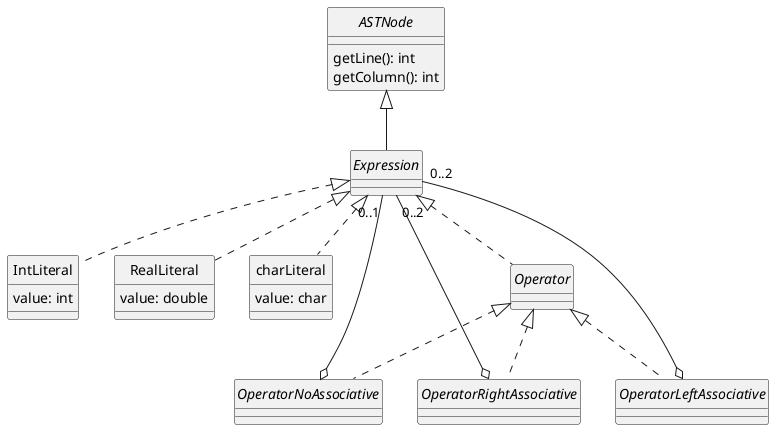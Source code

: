 @startuml Expressions
skinparam style strictuml
skinparam monochrome true


interface ASTNode {
    getLine(): int
    getColumn(): int
}

interface Expression


class IntLiteral {
    value: int
}

class RealLiteral {
    value: double
}

class charLiteral {
    value: char
}

interface Operator

interface OperatorNoAssociative
interface OperatorRightAssociative
interface OperatorLeftAssociative


ASTNode <|-- Expression
Expression <|.. IntLiteral
Expression <|.. RealLiteral
Expression <|.. charLiteral
Expression <|.. Operator

Operator <|.. OperatorNoAssociative
Operator <|.. OperatorRightAssociative
Operator <|.. OperatorLeftAssociative

OperatorNoAssociative o-- "0..1" Expression
OperatorRightAssociative o-- "0..2" Expression
OperatorLeftAssociative o-- "0..2" Expression


@enduml
